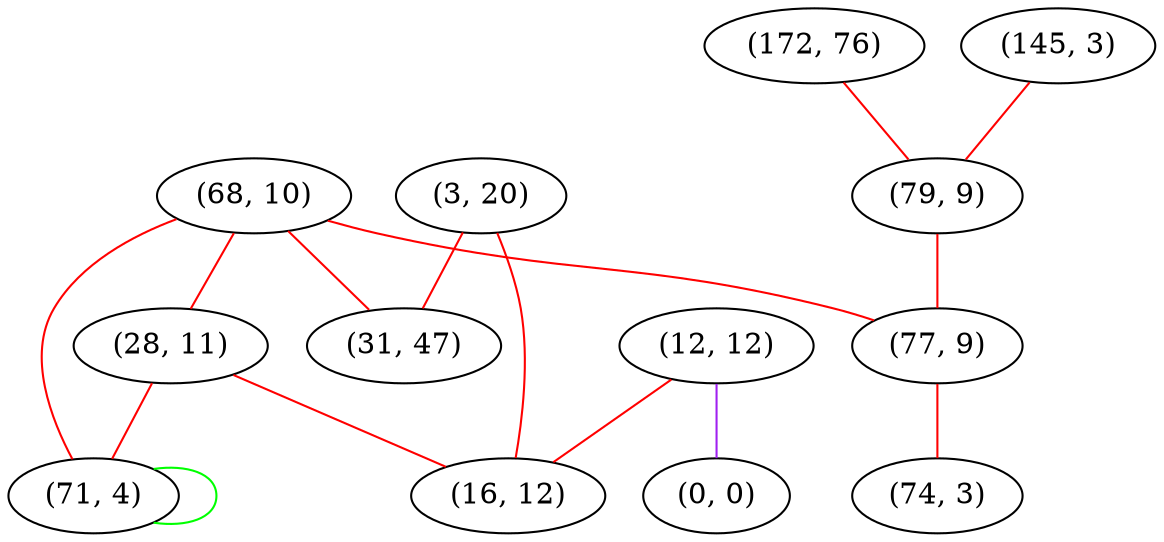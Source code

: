 graph "" {
"(68, 10)";
"(172, 76)";
"(28, 11)";
"(12, 12)";
"(3, 20)";
"(31, 47)";
"(0, 0)";
"(71, 4)";
"(145, 3)";
"(79, 9)";
"(77, 9)";
"(74, 3)";
"(16, 12)";
"(68, 10)" -- "(71, 4)"  [color=red, key=0, weight=1];
"(68, 10)" -- "(77, 9)"  [color=red, key=0, weight=1];
"(68, 10)" -- "(31, 47)"  [color=red, key=0, weight=1];
"(68, 10)" -- "(28, 11)"  [color=red, key=0, weight=1];
"(172, 76)" -- "(79, 9)"  [color=red, key=0, weight=1];
"(28, 11)" -- "(71, 4)"  [color=red, key=0, weight=1];
"(28, 11)" -- "(16, 12)"  [color=red, key=0, weight=1];
"(12, 12)" -- "(0, 0)"  [color=purple, key=0, weight=4];
"(12, 12)" -- "(16, 12)"  [color=red, key=0, weight=1];
"(3, 20)" -- "(31, 47)"  [color=red, key=0, weight=1];
"(3, 20)" -- "(16, 12)"  [color=red, key=0, weight=1];
"(71, 4)" -- "(71, 4)"  [color=green, key=0, weight=2];
"(145, 3)" -- "(79, 9)"  [color=red, key=0, weight=1];
"(79, 9)" -- "(77, 9)"  [color=red, key=0, weight=1];
"(77, 9)" -- "(74, 3)"  [color=red, key=0, weight=1];
}
